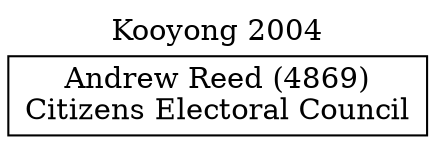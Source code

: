 // House preference flow
digraph "Andrew Reed (4869)_Kooyong_2004" {
	graph [label="Kooyong 2004" labelloc=t mclimit=10]
	node [shape=box]
	"Andrew Reed (4869)" [label="Andrew Reed (4869)
Citizens Electoral Council"]
}
